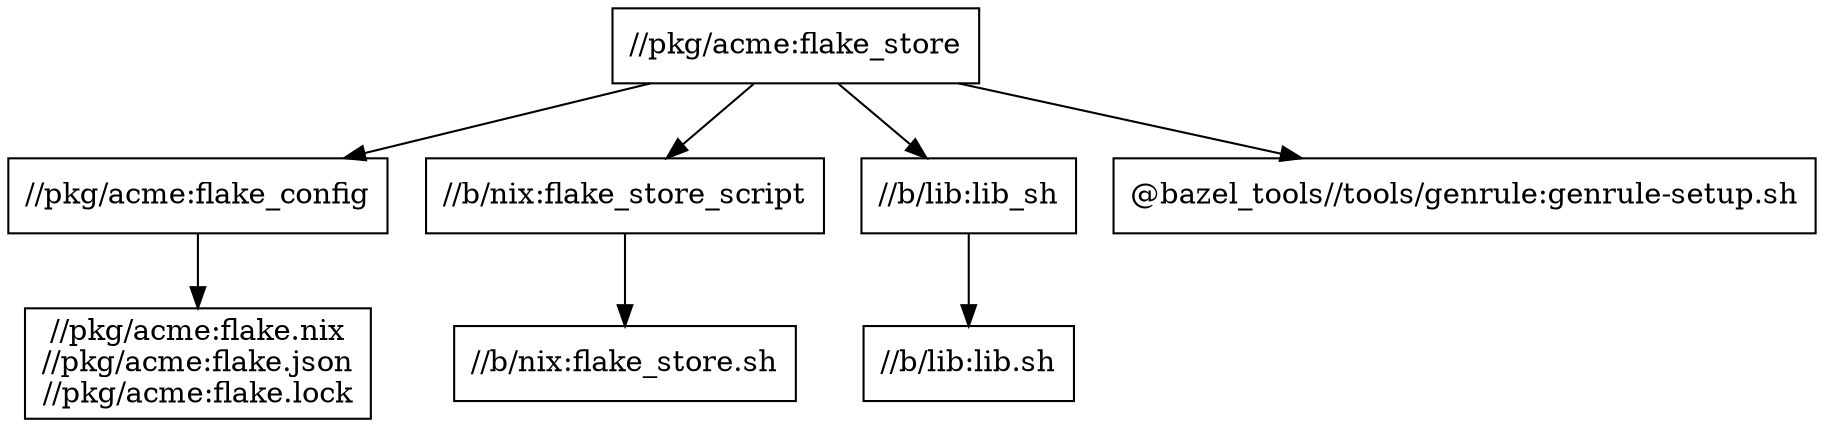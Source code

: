 digraph mygraph {
  node [shape=box];
  "//pkg/acme:flake_store"
  "//pkg/acme:flake_store" -> "//pkg/acme:flake_config"
  "//pkg/acme:flake_store" -> "//b/nix:flake_store_script"
  "//pkg/acme:flake_store" -> "//b/lib:lib_sh"
  "//pkg/acme:flake_store" -> "@bazel_tools//tools/genrule:genrule-setup.sh"
  "@bazel_tools//tools/genrule:genrule-setup.sh"
  "//pkg/acme:flake_config"
  "//pkg/acme:flake_config" -> "//pkg/acme:flake.nix\n//pkg/acme:flake.json\n//pkg/acme:flake.lock"
  "//b/nix:flake_store_script"
  "//b/nix:flake_store_script" -> "//b/nix:flake_store.sh"
  "//b/nix:flake_store.sh"
  "//pkg/acme:flake.nix\n//pkg/acme:flake.json\n//pkg/acme:flake.lock"
  "//b/lib:lib_sh"
  "//b/lib:lib_sh" -> "//b/lib:lib.sh"
  "//b/lib:lib.sh"
}
